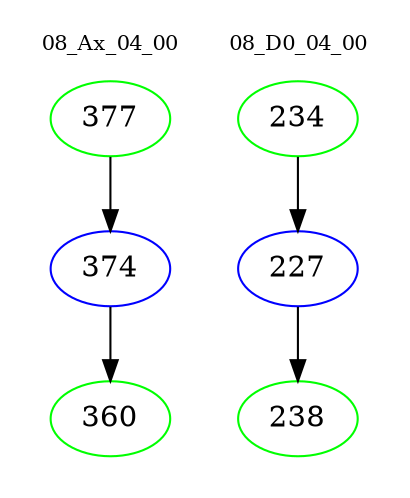 digraph{
subgraph cluster_0 {
color = white
label = "08_Ax_04_00";
fontsize=10;
T0_377 [label="377", color="green"]
T0_377 -> T0_374 [color="black"]
T0_374 [label="374", color="blue"]
T0_374 -> T0_360 [color="black"]
T0_360 [label="360", color="green"]
}
subgraph cluster_1 {
color = white
label = "08_D0_04_00";
fontsize=10;
T1_234 [label="234", color="green"]
T1_234 -> T1_227 [color="black"]
T1_227 [label="227", color="blue"]
T1_227 -> T1_238 [color="black"]
T1_238 [label="238", color="green"]
}
}
